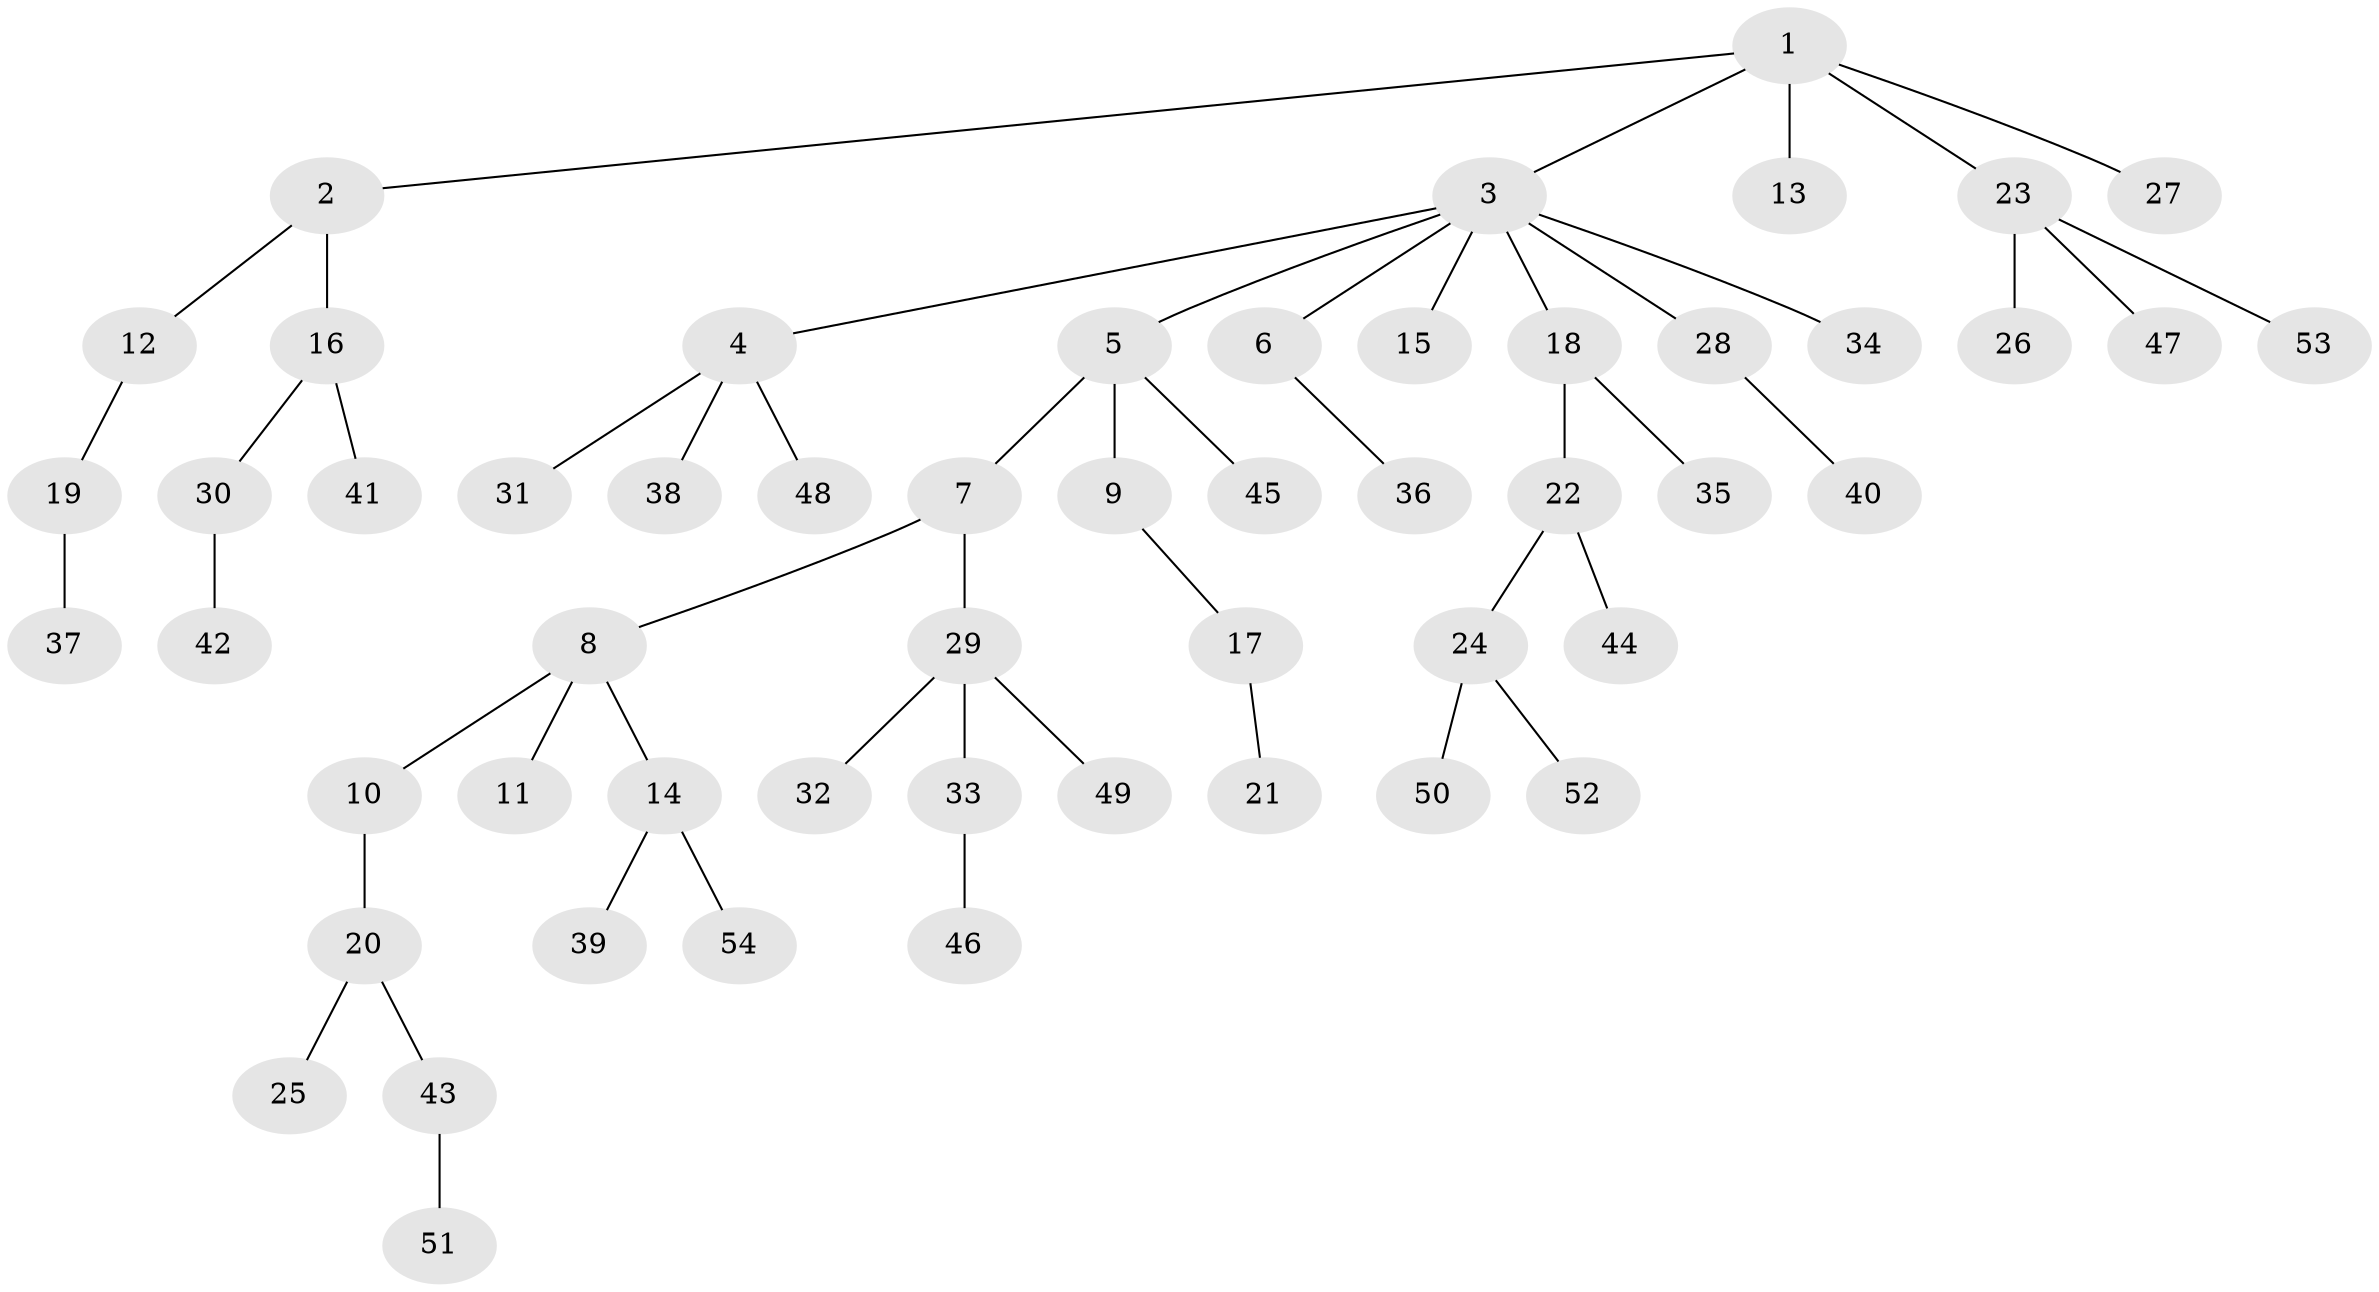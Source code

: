// coarse degree distribution, {4: 0.05263157894736842, 3: 0.18421052631578946, 7: 0.02631578947368421, 1: 0.47368421052631576, 2: 0.2631578947368421}
// Generated by graph-tools (version 1.1) at 2025/51/03/04/25 22:51:47]
// undirected, 54 vertices, 53 edges
graph export_dot {
  node [color=gray90,style=filled];
  1;
  2;
  3;
  4;
  5;
  6;
  7;
  8;
  9;
  10;
  11;
  12;
  13;
  14;
  15;
  16;
  17;
  18;
  19;
  20;
  21;
  22;
  23;
  24;
  25;
  26;
  27;
  28;
  29;
  30;
  31;
  32;
  33;
  34;
  35;
  36;
  37;
  38;
  39;
  40;
  41;
  42;
  43;
  44;
  45;
  46;
  47;
  48;
  49;
  50;
  51;
  52;
  53;
  54;
  1 -- 2;
  1 -- 3;
  1 -- 13;
  1 -- 23;
  1 -- 27;
  2 -- 12;
  2 -- 16;
  3 -- 4;
  3 -- 5;
  3 -- 6;
  3 -- 15;
  3 -- 18;
  3 -- 28;
  3 -- 34;
  4 -- 31;
  4 -- 38;
  4 -- 48;
  5 -- 7;
  5 -- 9;
  5 -- 45;
  6 -- 36;
  7 -- 8;
  7 -- 29;
  8 -- 10;
  8 -- 11;
  8 -- 14;
  9 -- 17;
  10 -- 20;
  12 -- 19;
  14 -- 39;
  14 -- 54;
  16 -- 30;
  16 -- 41;
  17 -- 21;
  18 -- 22;
  18 -- 35;
  19 -- 37;
  20 -- 25;
  20 -- 43;
  22 -- 24;
  22 -- 44;
  23 -- 26;
  23 -- 47;
  23 -- 53;
  24 -- 50;
  24 -- 52;
  28 -- 40;
  29 -- 32;
  29 -- 33;
  29 -- 49;
  30 -- 42;
  33 -- 46;
  43 -- 51;
}
